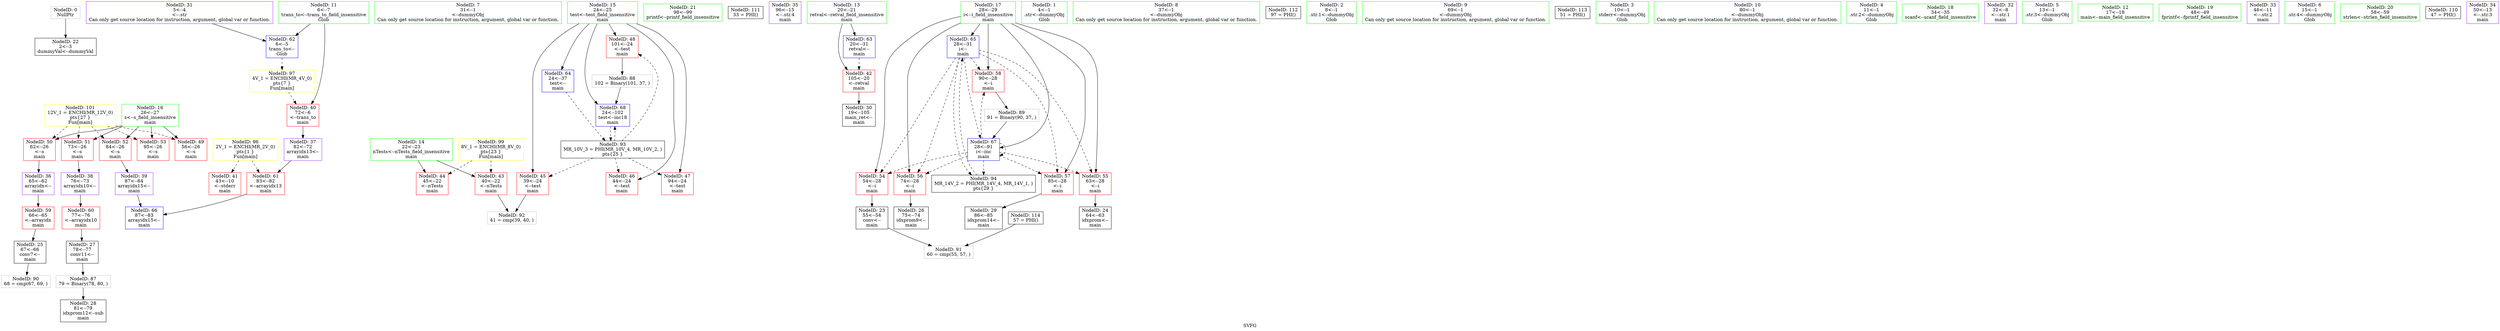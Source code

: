 digraph "SVFG" {
	label="SVFG";

	Node0x5590c632dc90 [shape=record,color=grey,label="{NodeID: 0\nNullPtr}"];
	Node0x5590c632dc90 -> Node0x5590c633fb10[style=solid];
	Node0x5590c63443c0 [shape=record,color=grey,label="{NodeID: 90\n68 = cmp(67, 69, )\n}"];
	Node0x5590c633ea60 [shape=record,color=green,label="{NodeID: 7\n31\<--1\n\<--dummyObj\nCan only get source location for instruction, argument, global var or function.}"];
	Node0x5590c63415b0 [shape=record,color=yellow,style=double,label="{NodeID: 97\n4V_1 = ENCHI(MR_4V_0)\npts\{7 \}\nFun[main]}"];
	Node0x5590c63415b0 -> Node0x5590c6340a10[style=dashed];
	Node0x5590c633f400 [shape=record,color=green,label="{NodeID: 14\n22\<--23\nnTests\<--nTests_field_insensitive\nmain\n}"];
	Node0x5590c633f400 -> Node0x5590c6340c80[style=solid];
	Node0x5590c633f400 -> Node0x5590c6340d50[style=solid];
	Node0x5590c633fa10 [shape=record,color=green,label="{NodeID: 21\n98\<--99\nprintf\<--printf_field_insensitive\n}"];
	Node0x5590c634df20 [shape=record,color=black,label="{NodeID: 111\n33 = PHI()\n}"];
	Node0x5590c6340020 [shape=record,color=black,label="{NodeID: 28\n81\<--79\nidxprom12\<--sub\nmain\n}"];
	Node0x5590c6340600 [shape=record,color=purple,label="{NodeID: 35\n96\<--15\n\<--.str.4\nmain\n}"];
	Node0x5590c6340bb0 [shape=record,color=red,label="{NodeID: 42\n105\<--20\n\<--retval\nmain\n}"];
	Node0x5590c6340bb0 -> Node0x5590c63401c0[style=solid];
	Node0x5590c6342180 [shape=record,color=red,label="{NodeID: 49\n56\<--26\n\<--s\nmain\n}"];
	Node0x5590c6342730 [shape=record,color=red,label="{NodeID: 56\n74\<--28\n\<--i\nmain\n}"];
	Node0x5590c6342730 -> Node0x5590c633fe80[style=solid];
	Node0x5590c6342d10 [shape=record,color=blue,label="{NodeID: 63\n20\<--31\nretval\<--\nmain\n}"];
	Node0x5590c6342d10 -> Node0x5590c6340bb0[style=dashed];
	Node0x5590c632d0b0 [shape=record,color=green,label="{NodeID: 1\n4\<--1\n.str\<--dummyObj\nGlob }"];
	Node0x5590c6344540 [shape=record,color=grey,label="{NodeID: 91\n60 = cmp(55, 57, )\n}"];
	Node0x5590c633eaf0 [shape=record,color=green,label="{NodeID: 8\n37\<--1\n\<--dummyObj\nCan only get source location for instruction, argument, global var or function.}"];
	Node0x5590c633f4d0 [shape=record,color=green,label="{NodeID: 15\n24\<--25\ntest\<--test_field_insensitive\nmain\n}"];
	Node0x5590c633f4d0 -> Node0x5590c6340e20[style=solid];
	Node0x5590c633f4d0 -> Node0x5590c6340ef0[style=solid];
	Node0x5590c633f4d0 -> Node0x5590c6340fc0[style=solid];
	Node0x5590c633f4d0 -> Node0x5590c63420b0[style=solid];
	Node0x5590c633f4d0 -> Node0x5590c6342de0[style=solid];
	Node0x5590c633f4d0 -> Node0x5590c6343120[style=solid];
	Node0x5590c633fb10 [shape=record,color=black,label="{NodeID: 22\n2\<--3\ndummyVal\<--dummyVal\n}"];
	Node0x5590c634e020 [shape=record,color=black,label="{NodeID: 112\n97 = PHI()\n}"];
	Node0x5590c63400f0 [shape=record,color=black,label="{NodeID: 29\n86\<--85\nidxprom14\<--\nmain\n}"];
	Node0x5590c63406d0 [shape=record,color=purple,label="{NodeID: 36\n65\<--62\narrayidx\<--\nmain\n}"];
	Node0x5590c63406d0 -> Node0x5590c63429a0[style=solid];
	Node0x5590c6340c80 [shape=record,color=red,label="{NodeID: 43\n40\<--22\n\<--nTests\nmain\n}"];
	Node0x5590c6340c80 -> Node0x5590c63446c0[style=solid];
	Node0x5590c6342250 [shape=record,color=red,label="{NodeID: 50\n62\<--26\n\<--s\nmain\n}"];
	Node0x5590c6342250 -> Node0x5590c63406d0[style=solid];
	Node0x5590c6342800 [shape=record,color=red,label="{NodeID: 57\n85\<--28\n\<--i\nmain\n}"];
	Node0x5590c6342800 -> Node0x5590c63400f0[style=solid];
	Node0x5590c6342de0 [shape=record,color=blue,label="{NodeID: 64\n24\<--37\ntest\<--\nmain\n}"];
	Node0x5590c6342de0 -> Node0x5590c6347460[style=dashed];
	Node0x5590c632ca60 [shape=record,color=green,label="{NodeID: 2\n8\<--1\n.str.1\<--dummyObj\nGlob }"];
	Node0x5590c63446c0 [shape=record,color=grey,label="{NodeID: 92\n41 = cmp(39, 40, )\n}"];
	Node0x5590c632dd20 [shape=record,color=green,label="{NodeID: 9\n69\<--1\n\<--dummyObj\nCan only get source location for instruction, argument, global var or function.}"];
	Node0x5590c6341770 [shape=record,color=yellow,style=double,label="{NodeID: 99\n8V_1 = ENCHI(MR_8V_0)\npts\{23 \}\nFun[main]}"];
	Node0x5590c6341770 -> Node0x5590c6340c80[style=dashed];
	Node0x5590c6341770 -> Node0x5590c6340d50[style=dashed];
	Node0x5590c633f5a0 [shape=record,color=green,label="{NodeID: 16\n26\<--27\ns\<--s_field_insensitive\nmain\n}"];
	Node0x5590c633f5a0 -> Node0x5590c6342180[style=solid];
	Node0x5590c633f5a0 -> Node0x5590c6342250[style=solid];
	Node0x5590c633f5a0 -> Node0x5590c6342320[style=solid];
	Node0x5590c633f5a0 -> Node0x5590c63423f0[style=solid];
	Node0x5590c633f5a0 -> Node0x5590c63424c0[style=solid];
	Node0x5590c633fc10 [shape=record,color=black,label="{NodeID: 23\n55\<--54\nconv\<--\nmain\n}"];
	Node0x5590c633fc10 -> Node0x5590c6344540[style=solid];
	Node0x5590c634e120 [shape=record,color=black,label="{NodeID: 113\n51 = PHI()\n}"];
	Node0x5590c63401c0 [shape=record,color=black,label="{NodeID: 30\n19\<--105\nmain_ret\<--\nmain\n}"];
	Node0x5590c63407a0 [shape=record,color=purple,label="{NodeID: 37\n82\<--72\narrayidx13\<--\nmain\n}"];
	Node0x5590c63407a0 -> Node0x5590c6342b40[style=solid];
	Node0x5590c6340d50 [shape=record,color=red,label="{NodeID: 44\n45\<--22\n\<--nTests\nmain\n}"];
	Node0x5590c6342320 [shape=record,color=red,label="{NodeID: 51\n73\<--26\n\<--s\nmain\n}"];
	Node0x5590c6342320 -> Node0x5590c6340870[style=solid];
	Node0x5590c63428d0 [shape=record,color=red,label="{NodeID: 58\n90\<--28\n\<--i\nmain\n}"];
	Node0x5590c63428d0 -> Node0x5590c6344240[style=solid];
	Node0x5590c6342eb0 [shape=record,color=blue,label="{NodeID: 65\n28\<--31\ni\<--\nmain\n}"];
	Node0x5590c6342eb0 -> Node0x5590c6342590[style=dashed];
	Node0x5590c6342eb0 -> Node0x5590c6342660[style=dashed];
	Node0x5590c6342eb0 -> Node0x5590c6342730[style=dashed];
	Node0x5590c6342eb0 -> Node0x5590c6342800[style=dashed];
	Node0x5590c6342eb0 -> Node0x5590c63428d0[style=dashed];
	Node0x5590c6342eb0 -> Node0x5590c6343050[style=dashed];
	Node0x5590c6342eb0 -> Node0x5590c6347960[style=dashed];
	Node0x5590c632cb80 [shape=record,color=green,label="{NodeID: 3\n10\<--1\nstderr\<--dummyObj\nGlob }"];
	Node0x5590c6347460 [shape=record,color=black,label="{NodeID: 93\nMR_10V_3 = PHI(MR_10V_4, MR_10V_2, )\npts\{25 \}\n}"];
	Node0x5590c6347460 -> Node0x5590c6340e20[style=dashed];
	Node0x5590c6347460 -> Node0x5590c6340ef0[style=dashed];
	Node0x5590c6347460 -> Node0x5590c6340fc0[style=dashed];
	Node0x5590c6347460 -> Node0x5590c63420b0[style=dashed];
	Node0x5590c6347460 -> Node0x5590c6343120[style=dashed];
	Node0x5590c632ddb0 [shape=record,color=green,label="{NodeID: 10\n80\<--1\n\<--dummyObj\nCan only get source location for instruction, argument, global var or function.}"];
	Node0x5590c633f670 [shape=record,color=green,label="{NodeID: 17\n28\<--29\ni\<--i_field_insensitive\nmain\n}"];
	Node0x5590c633f670 -> Node0x5590c6342590[style=solid];
	Node0x5590c633f670 -> Node0x5590c6342660[style=solid];
	Node0x5590c633f670 -> Node0x5590c6342730[style=solid];
	Node0x5590c633f670 -> Node0x5590c6342800[style=solid];
	Node0x5590c633f670 -> Node0x5590c63428d0[style=solid];
	Node0x5590c633f670 -> Node0x5590c6342eb0[style=solid];
	Node0x5590c633f670 -> Node0x5590c6343050[style=solid];
	Node0x5590c633fce0 [shape=record,color=black,label="{NodeID: 24\n64\<--63\nidxprom\<--\nmain\n}"];
	Node0x5590c634e220 [shape=record,color=black,label="{NodeID: 114\n57 = PHI()\n}"];
	Node0x5590c634e220 -> Node0x5590c6344540[style=solid];
	Node0x5590c6340290 [shape=record,color=purple,label="{NodeID: 31\n5\<--4\n\<--.str\nCan only get source location for instruction, argument, global var or function.}"];
	Node0x5590c6340290 -> Node0x5590c6342c10[style=solid];
	Node0x5590c6340870 [shape=record,color=purple,label="{NodeID: 38\n76\<--73\narrayidx10\<--\nmain\n}"];
	Node0x5590c6340870 -> Node0x5590c6342a70[style=solid];
	Node0x5590c6340e20 [shape=record,color=red,label="{NodeID: 45\n39\<--24\n\<--test\nmain\n}"];
	Node0x5590c6340e20 -> Node0x5590c63446c0[style=solid];
	Node0x5590c63423f0 [shape=record,color=red,label="{NodeID: 52\n84\<--26\n\<--s\nmain\n}"];
	Node0x5590c63423f0 -> Node0x5590c6340940[style=solid];
	Node0x5590c63429a0 [shape=record,color=red,label="{NodeID: 59\n66\<--65\n\<--arrayidx\nmain\n}"];
	Node0x5590c63429a0 -> Node0x5590c633fdb0[style=solid];
	Node0x5590c6342f80 [shape=record,color=blue,label="{NodeID: 66\n87\<--83\narrayidx15\<--\nmain\n}"];
	Node0x5590c6343f40 [shape=record,color=grey,label="{NodeID: 87\n79 = Binary(78, 80, )\n}"];
	Node0x5590c6343f40 -> Node0x5590c6340020[style=solid];
	Node0x5590c633e640 [shape=record,color=green,label="{NodeID: 4\n11\<--1\n.str.2\<--dummyObj\nGlob }"];
	Node0x5590c6347960 [shape=record,color=black,label="{NodeID: 94\nMR_14V_2 = PHI(MR_14V_4, MR_14V_1, )\npts\{29 \}\n}"];
	Node0x5590c6347960 -> Node0x5590c6342eb0[style=dashed];
	Node0x5590c632de80 [shape=record,color=green,label="{NodeID: 11\n6\<--7\ntrans_to\<--trans_to_field_insensitive\nGlob }"];
	Node0x5590c632de80 -> Node0x5590c6340a10[style=solid];
	Node0x5590c632de80 -> Node0x5590c6342c10[style=solid];
	Node0x5590c6349a20 [shape=record,color=yellow,style=double,label="{NodeID: 101\n12V_1 = ENCHI(MR_12V_0)\npts\{27 \}\nFun[main]}"];
	Node0x5590c6349a20 -> Node0x5590c6342180[style=dashed];
	Node0x5590c6349a20 -> Node0x5590c6342250[style=dashed];
	Node0x5590c6349a20 -> Node0x5590c6342320[style=dashed];
	Node0x5590c6349a20 -> Node0x5590c63423f0[style=dashed];
	Node0x5590c6349a20 -> Node0x5590c63424c0[style=dashed];
	Node0x5590c633f740 [shape=record,color=green,label="{NodeID: 18\n34\<--35\nscanf\<--scanf_field_insensitive\n}"];
	Node0x5590c633fdb0 [shape=record,color=black,label="{NodeID: 25\n67\<--66\nconv7\<--\nmain\n}"];
	Node0x5590c633fdb0 -> Node0x5590c63443c0[style=solid];
	Node0x5590c6340390 [shape=record,color=purple,label="{NodeID: 32\n32\<--8\n\<--.str.1\nmain\n}"];
	Node0x5590c6340940 [shape=record,color=purple,label="{NodeID: 39\n87\<--84\narrayidx15\<--\nmain\n}"];
	Node0x5590c6340940 -> Node0x5590c6342f80[style=solid];
	Node0x5590c6340ef0 [shape=record,color=red,label="{NodeID: 46\n44\<--24\n\<--test\nmain\n}"];
	Node0x5590c63424c0 [shape=record,color=red,label="{NodeID: 53\n95\<--26\n\<--s\nmain\n}"];
	Node0x5590c6342a70 [shape=record,color=red,label="{NodeID: 60\n77\<--76\n\<--arrayidx10\nmain\n}"];
	Node0x5590c6342a70 -> Node0x5590c633ff50[style=solid];
	Node0x5590c6343050 [shape=record,color=blue,label="{NodeID: 67\n28\<--91\ni\<--inc\nmain\n}"];
	Node0x5590c6343050 -> Node0x5590c6342590[style=dashed];
	Node0x5590c6343050 -> Node0x5590c6342660[style=dashed];
	Node0x5590c6343050 -> Node0x5590c6342730[style=dashed];
	Node0x5590c6343050 -> Node0x5590c6342800[style=dashed];
	Node0x5590c6343050 -> Node0x5590c63428d0[style=dashed];
	Node0x5590c6343050 -> Node0x5590c6343050[style=dashed];
	Node0x5590c6343050 -> Node0x5590c6347960[style=dashed];
	Node0x5590c63440c0 [shape=record,color=grey,label="{NodeID: 88\n102 = Binary(101, 37, )\n}"];
	Node0x5590c63440c0 -> Node0x5590c6343120[style=solid];
	Node0x5590c633e940 [shape=record,color=green,label="{NodeID: 5\n13\<--1\n.str.3\<--dummyObj\nGlob }"];
	Node0x5590c632df50 [shape=record,color=green,label="{NodeID: 12\n17\<--18\nmain\<--main_field_insensitive\n}"];
	Node0x5590c633f810 [shape=record,color=green,label="{NodeID: 19\n48\<--49\nfprintf\<--fprintf_field_insensitive\n}"];
	Node0x5590c633fe80 [shape=record,color=black,label="{NodeID: 26\n75\<--74\nidxprom9\<--\nmain\n}"];
	Node0x5590c6340460 [shape=record,color=purple,label="{NodeID: 33\n46\<--11\n\<--.str.2\nmain\n}"];
	Node0x5590c6340a10 [shape=record,color=red,label="{NodeID: 40\n72\<--6\n\<--trans_to\nmain\n}"];
	Node0x5590c6340a10 -> Node0x5590c63407a0[style=solid];
	Node0x5590c6340fc0 [shape=record,color=red,label="{NodeID: 47\n94\<--24\n\<--test\nmain\n}"];
	Node0x5590c6342590 [shape=record,color=red,label="{NodeID: 54\n54\<--28\n\<--i\nmain\n}"];
	Node0x5590c6342590 -> Node0x5590c633fc10[style=solid];
	Node0x5590c6342b40 [shape=record,color=red,label="{NodeID: 61\n83\<--82\n\<--arrayidx13\nmain\n}"];
	Node0x5590c6342b40 -> Node0x5590c6342f80[style=solid];
	Node0x5590c6343120 [shape=record,color=blue,label="{NodeID: 68\n24\<--102\ntest\<--inc18\nmain\n}"];
	Node0x5590c6343120 -> Node0x5590c6347460[style=dashed];
	Node0x5590c6344240 [shape=record,color=grey,label="{NodeID: 89\n91 = Binary(90, 37, )\n}"];
	Node0x5590c6344240 -> Node0x5590c6343050[style=solid];
	Node0x5590c633e9d0 [shape=record,color=green,label="{NodeID: 6\n15\<--1\n.str.4\<--dummyObj\nGlob }"];
	Node0x5590c63414a0 [shape=record,color=yellow,style=double,label="{NodeID: 96\n2V_1 = ENCHI(MR_2V_0)\npts\{1 \}\nFun[main]}"];
	Node0x5590c63414a0 -> Node0x5590c6340ae0[style=dashed];
	Node0x5590c63414a0 -> Node0x5590c6342b40[style=dashed];
	Node0x5590c633f330 [shape=record,color=green,label="{NodeID: 13\n20\<--21\nretval\<--retval_field_insensitive\nmain\n}"];
	Node0x5590c633f330 -> Node0x5590c6340bb0[style=solid];
	Node0x5590c633f330 -> Node0x5590c6342d10[style=solid];
	Node0x5590c633f910 [shape=record,color=green,label="{NodeID: 20\n58\<--59\nstrlen\<--strlen_field_insensitive\n}"];
	Node0x5590c634de20 [shape=record,color=black,label="{NodeID: 110\n47 = PHI()\n}"];
	Node0x5590c633ff50 [shape=record,color=black,label="{NodeID: 27\n78\<--77\nconv11\<--\nmain\n}"];
	Node0x5590c633ff50 -> Node0x5590c6343f40[style=solid];
	Node0x5590c6340530 [shape=record,color=purple,label="{NodeID: 34\n50\<--13\n\<--.str.3\nmain\n}"];
	Node0x5590c6340ae0 [shape=record,color=red,label="{NodeID: 41\n43\<--10\n\<--stderr\nmain\n}"];
	Node0x5590c63420b0 [shape=record,color=red,label="{NodeID: 48\n101\<--24\n\<--test\nmain\n}"];
	Node0x5590c63420b0 -> Node0x5590c63440c0[style=solid];
	Node0x5590c6342660 [shape=record,color=red,label="{NodeID: 55\n63\<--28\n\<--i\nmain\n}"];
	Node0x5590c6342660 -> Node0x5590c633fce0[style=solid];
	Node0x5590c6342c10 [shape=record,color=blue,label="{NodeID: 62\n6\<--5\ntrans_to\<--\nGlob }"];
	Node0x5590c6342c10 -> Node0x5590c63415b0[style=dashed];
}
